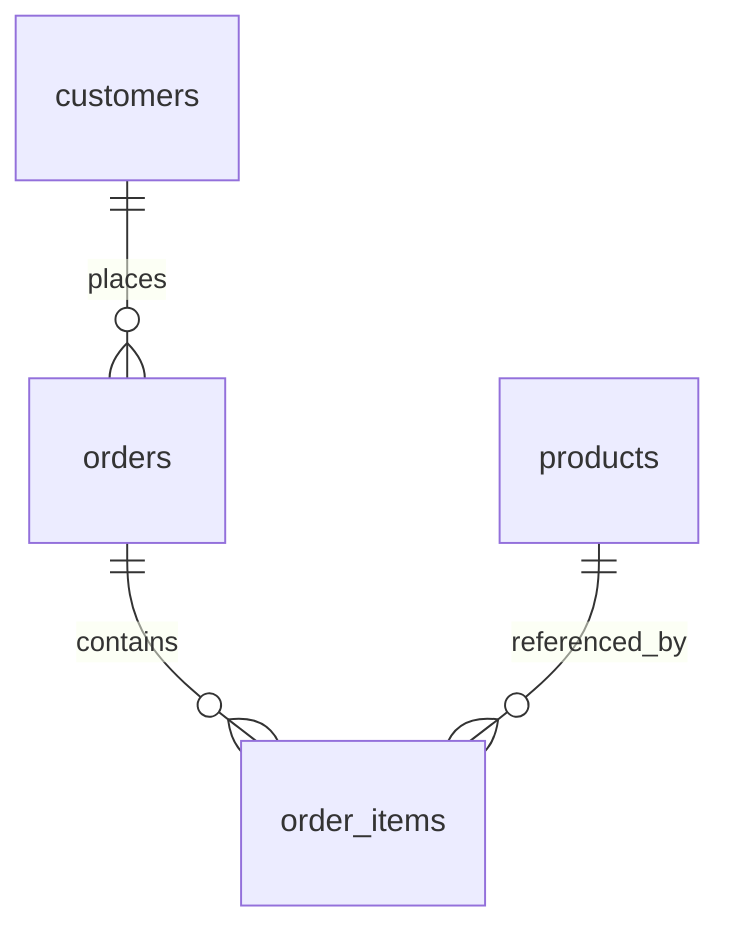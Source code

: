 erDiagram
customers ||--o{ orders : places
orders ||--o{ order_items : contains
products ||--o{ order_items : referenced_by